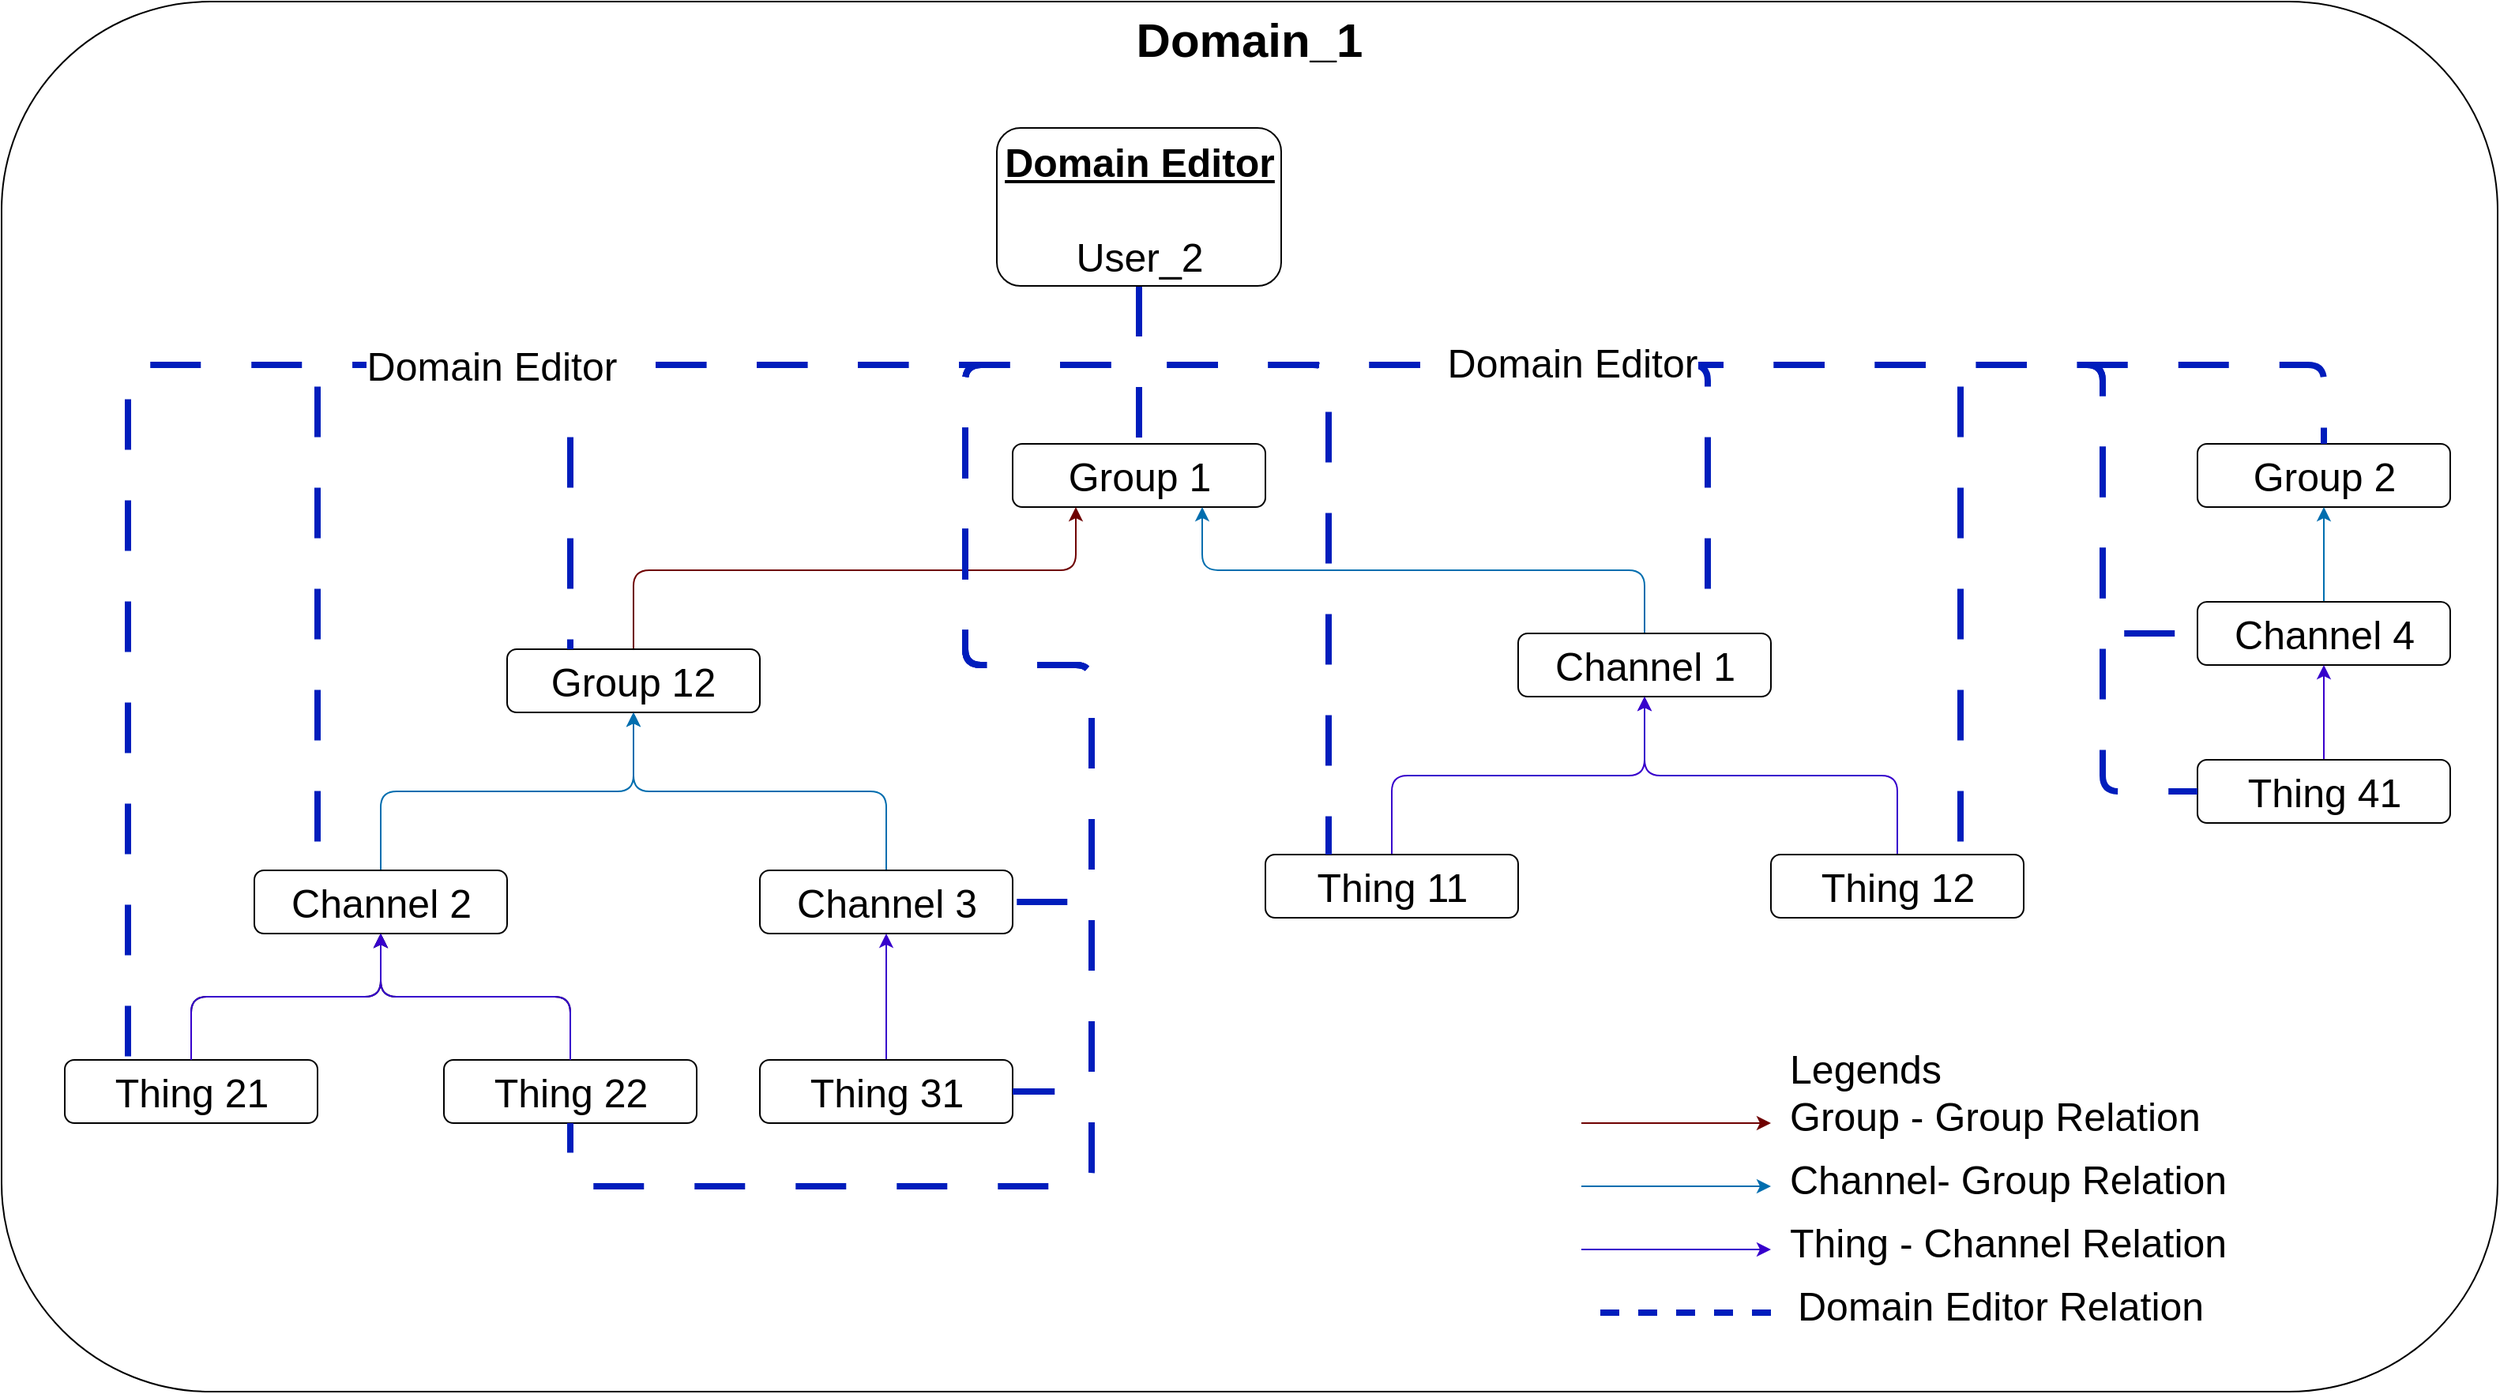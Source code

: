 <mxfile>
    <diagram id="6mOy798XpB74Yk2sk_v2" name="Page-1">
        <mxGraphModel dx="1819" dy="1920" grid="1" gridSize="10" guides="1" tooltips="1" connect="1" arrows="1" fold="1" page="1" pageScale="1" pageWidth="850" pageHeight="1100" math="0" shadow="0">
            <root>
                <mxCell id="0"/>
                <mxCell id="1" style="locked=1;" parent="0" visible="0"/>
                <mxCell id="4" value="Domain_1_container" style="locked=1;" parent="0"/>
                <mxCell id="5" value="&lt;font style=&quot;font-size: 30px;&quot;&gt;&lt;b style=&quot;&quot;&gt;Domain_1&lt;/b&gt;&lt;/font&gt;" style="rounded=1;whiteSpace=wrap;html=1;verticalAlign=top;" parent="4" vertex="1">
                    <mxGeometry x="-550" y="-40" width="1580" height="880" as="geometry"/>
                </mxCell>
                <mxCell id="6" value="Domain_1_entities" style="" parent="0"/>
                <mxCell id="8" value="Group 1" style="rounded=1;html=1;fontSize=25;" parent="6" vertex="1">
                    <mxGeometry x="90" y="240" width="160" height="40" as="geometry"/>
                </mxCell>
                <mxCell id="22" style="edgeStyle=elbowEdgeStyle;rounded=1;elbow=vertical;html=1;entryX=0.25;entryY=1;entryDx=0;entryDy=0;fontSize=20;fillColor=#a20025;strokeColor=#6F0000;" parent="6" source="10" target="8" edge="1">
                    <mxGeometry relative="1" as="geometry">
                        <Array as="points">
                            <mxPoint x="10" y="320"/>
                        </Array>
                    </mxGeometry>
                </mxCell>
                <mxCell id="10" value="Group 12" style="rounded=1;whiteSpace=wrap;html=1;fontSize=25;" parent="6" vertex="1">
                    <mxGeometry x="-230" y="370" width="160" height="40" as="geometry"/>
                </mxCell>
                <mxCell id="20" style="edgeStyle=elbowEdgeStyle;html=1;entryX=0.5;entryY=1;entryDx=0;entryDy=0;fontSize=20;elbow=vertical;fillColor=#1ba1e2;strokeColor=#006EAF;" parent="6" source="11" target="10" edge="1">
                    <mxGeometry relative="1" as="geometry"/>
                </mxCell>
                <mxCell id="11" value="Channel 2" style="rounded=1;html=1;fontSize=25;" parent="6" vertex="1">
                    <mxGeometry x="-390" y="510" width="160" height="40" as="geometry"/>
                </mxCell>
                <mxCell id="21" style="edgeStyle=elbowEdgeStyle;rounded=1;elbow=vertical;html=1;fontSize=20;fillColor=#1ba1e2;strokeColor=#006EAF;" parent="6" source="12" target="10" edge="1">
                    <mxGeometry relative="1" as="geometry"/>
                </mxCell>
                <mxCell id="12" value="Channel 3" style="rounded=1;html=1;fontSize=25;" parent="6" vertex="1">
                    <mxGeometry x="-70" y="510" width="160" height="40" as="geometry"/>
                </mxCell>
                <mxCell id="23" style="edgeStyle=elbowEdgeStyle;rounded=1;elbow=vertical;html=1;fontSize=20;fillColor=#1ba1e2;strokeColor=#006EAF;entryX=0.75;entryY=1;entryDx=0;entryDy=0;" parent="6" source="14" edge="1" target="8">
                    <mxGeometry relative="1" as="geometry">
                        <mxPoint x="170" y="280" as="targetPoint"/>
                    </mxGeometry>
                </mxCell>
                <mxCell id="14" value="Channel 1" style="rounded=1;html=1;fontSize=25;" parent="6" vertex="1">
                    <mxGeometry x="410" y="360" width="160" height="40" as="geometry"/>
                </mxCell>
                <mxCell id="18" style="edgeStyle=none;html=1;entryX=0.5;entryY=1;entryDx=0;entryDy=0;fontSize=20;fillColor=#6a00ff;strokeColor=#3700CC;" parent="6" source="15" target="14" edge="1">
                    <mxGeometry relative="1" as="geometry">
                        <Array as="points">
                            <mxPoint x="330" y="450"/>
                            <mxPoint x="490" y="450"/>
                        </Array>
                    </mxGeometry>
                </mxCell>
                <mxCell id="15" value="Thing 11" style="rounded=1;html=1;fontSize=25;" parent="6" vertex="1">
                    <mxGeometry x="250" y="500" width="160" height="40" as="geometry"/>
                </mxCell>
                <mxCell id="19" style="edgeStyle=none;html=1;entryX=0.5;entryY=1;entryDx=0;entryDy=0;fontSize=20;fillColor=#6a00ff;strokeColor=#3700CC;" parent="6" source="16" target="14" edge="1">
                    <mxGeometry relative="1" as="geometry">
                        <Array as="points">
                            <mxPoint x="650" y="450"/>
                            <mxPoint x="490" y="450"/>
                        </Array>
                    </mxGeometry>
                </mxCell>
                <mxCell id="16" value="Thing 12" style="rounded=1;html=1;fontSize=25;" parent="6" vertex="1">
                    <mxGeometry x="570" y="500" width="160" height="40" as="geometry"/>
                </mxCell>
                <mxCell id="29" style="edgeStyle=elbowEdgeStyle;rounded=1;elbow=vertical;html=1;entryX=0.5;entryY=1;entryDx=0;entryDy=0;fontSize=20;" parent="6" source="25" target="11" edge="1">
                    <mxGeometry relative="1" as="geometry"/>
                </mxCell>
                <mxCell id="25" value="Thing 21" style="rounded=1;html=1;fontSize=25;" parent="6" vertex="1">
                    <mxGeometry x="-510" y="630" width="160" height="40" as="geometry"/>
                </mxCell>
                <mxCell id="30" style="edgeStyle=elbowEdgeStyle;rounded=1;elbow=vertical;html=1;entryX=0.5;entryY=1;entryDx=0;entryDy=0;fontSize=20;" parent="6" source="26" target="11" edge="1">
                    <mxGeometry relative="1" as="geometry"/>
                </mxCell>
                <mxCell id="26" value="Thing 22" style="rounded=1;html=1;fontSize=25;" parent="6" vertex="1">
                    <mxGeometry x="-270" y="630" width="160" height="40" as="geometry"/>
                </mxCell>
                <mxCell id="28" style="edgeStyle=elbowEdgeStyle;rounded=1;elbow=vertical;html=1;fontSize=20;fillColor=#6a00ff;strokeColor=#3700CC;" parent="6" source="27" target="12" edge="1">
                    <mxGeometry relative="1" as="geometry"/>
                </mxCell>
                <mxCell id="27" value="Thing 31" style="rounded=1;html=1;fontSize=25;" parent="6" vertex="1">
                    <mxGeometry x="-70" y="630" width="160" height="40" as="geometry"/>
                </mxCell>
                <mxCell id="31" style="edgeStyle=elbowEdgeStyle;rounded=1;elbow=vertical;html=1;entryX=0.5;entryY=1;entryDx=0;entryDy=0;fontSize=20;fillColor=#6a00ff;strokeColor=#3700CC;" parent="6" edge="1">
                    <mxGeometry relative="1" as="geometry">
                        <mxPoint x="-430" y="630" as="sourcePoint"/>
                        <mxPoint x="-310" y="550" as="targetPoint"/>
                    </mxGeometry>
                </mxCell>
                <mxCell id="32" style="edgeStyle=elbowEdgeStyle;rounded=1;elbow=vertical;html=1;entryX=0.5;entryY=1;entryDx=0;entryDy=0;fontSize=20;fillColor=#6a00ff;strokeColor=#3700CC;" parent="6" edge="1">
                    <mxGeometry relative="1" as="geometry">
                        <mxPoint x="-190" y="630" as="sourcePoint"/>
                        <mxPoint x="-310" y="550" as="targetPoint"/>
                    </mxGeometry>
                </mxCell>
                <mxCell id="61" value="Group 2" style="rounded=1;html=1;fontSize=25;" parent="6" vertex="1">
                    <mxGeometry x="840" y="240" width="160" height="40" as="geometry"/>
                </mxCell>
                <mxCell id="64" style="edgeStyle=elbowEdgeStyle;rounded=1;elbow=vertical;html=1;strokeColor=#006EAF;fontSize=25;startArrow=none;startFill=0;endArrow=classic;endFill=1;fillColor=#1ba1e2;" parent="6" source="63" target="61" edge="1">
                    <mxGeometry relative="1" as="geometry"/>
                </mxCell>
                <mxCell id="63" value="Channel 4" style="rounded=1;html=1;fontSize=25;" parent="6" vertex="1">
                    <mxGeometry x="840" y="340" width="160" height="40" as="geometry"/>
                </mxCell>
                <mxCell id="66" style="edgeStyle=elbowEdgeStyle;rounded=1;elbow=vertical;html=1;entryX=0.5;entryY=1;entryDx=0;entryDy=0;strokeColor=#3700CC;fontSize=25;startArrow=none;startFill=0;endArrow=classic;endFill=1;fillColor=#6a00ff;" parent="6" source="65" target="63" edge="1">
                    <mxGeometry relative="1" as="geometry"/>
                </mxCell>
                <mxCell id="65" value="Thing 41" style="rounded=1;html=1;fontSize=25;" parent="6" vertex="1">
                    <mxGeometry x="840" y="440" width="160" height="40" as="geometry"/>
                </mxCell>
                <mxCell id="39" value="Domain_1_Users" style="locked=1;" parent="0"/>
                <mxCell id="49" style="edgeStyle=orthogonalEdgeStyle;rounded=1;elbow=vertical;html=1;entryX=0.5;entryY=0;entryDx=0;entryDy=0;dashed=1;dashPattern=8 8;strokeColor=#001DBC;fontSize=25;startArrow=none;startFill=0;endArrow=none;endFill=0;fillColor=#0050ef;strokeWidth=4;" parent="39" source="40" target="8" edge="1">
                    <mxGeometry relative="1" as="geometry"/>
                </mxCell>
                <mxCell id="50" style="edgeStyle=orthogonalEdgeStyle;rounded=1;elbow=vertical;html=1;entryX=0.25;entryY=0;entryDx=0;entryDy=0;dashed=1;dashPattern=8 8;strokeColor=#001DBC;fontSize=25;startArrow=none;startFill=0;endArrow=none;endFill=0;fillColor=#0050ef;strokeWidth=4;" parent="39" source="40" target="10" edge="1">
                    <mxGeometry relative="1" as="geometry">
                        <Array as="points">
                            <mxPoint x="170" y="190"/>
                            <mxPoint x="-190" y="190"/>
                        </Array>
                    </mxGeometry>
                </mxCell>
                <mxCell id="51" style="edgeStyle=orthogonalEdgeStyle;rounded=1;elbow=vertical;html=1;entryX=0.25;entryY=0;entryDx=0;entryDy=0;dashed=1;dashPattern=8 8;strokeColor=#001DBC;fontSize=25;startArrow=none;startFill=0;endArrow=none;endFill=0;fillColor=#0050ef;strokeWidth=4;" parent="39" source="40" target="11" edge="1">
                    <mxGeometry relative="1" as="geometry">
                        <Array as="points">
                            <mxPoint x="170" y="190"/>
                            <mxPoint x="-350" y="190"/>
                        </Array>
                    </mxGeometry>
                </mxCell>
                <mxCell id="52" style="edgeStyle=orthogonalEdgeStyle;rounded=1;elbow=vertical;html=1;entryX=0.25;entryY=0;entryDx=0;entryDy=0;dashed=1;dashPattern=8 8;strokeColor=#001DBC;fontSize=25;startArrow=none;startFill=0;endArrow=none;endFill=0;fillColor=#0050ef;strokeWidth=4;" parent="39" source="40" target="25" edge="1">
                    <mxGeometry relative="1" as="geometry">
                        <Array as="points">
                            <mxPoint x="170" y="190"/>
                            <mxPoint x="-470" y="190"/>
                        </Array>
                    </mxGeometry>
                </mxCell>
                <mxCell id="90" value="&lt;font style=&quot;font-size: 25px;&quot;&gt;Domain Editor&lt;/font&gt;" style="edgeLabel;html=1;align=center;verticalAlign=middle;resizable=0;points=[];" parent="52" vertex="1" connectable="0">
                    <mxGeometry x="-0.186" relative="1" as="geometry">
                        <mxPoint as="offset"/>
                    </mxGeometry>
                </mxCell>
                <mxCell id="53" style="edgeStyle=orthogonalEdgeStyle;rounded=1;elbow=vertical;html=1;entryX=1;entryY=0.5;entryDx=0;entryDy=0;dashed=1;dashPattern=8 8;strokeColor=#001DBC;fontSize=25;startArrow=none;startFill=0;endArrow=none;endFill=0;fillColor=#0050ef;strokeWidth=4;" parent="39" source="40" target="12" edge="1">
                    <mxGeometry relative="1" as="geometry">
                        <Array as="points">
                            <mxPoint x="170" y="190"/>
                            <mxPoint x="60" y="190"/>
                            <mxPoint x="60" y="380"/>
                            <mxPoint x="140" y="380"/>
                            <mxPoint x="140" y="530"/>
                        </Array>
                    </mxGeometry>
                </mxCell>
                <mxCell id="54" style="edgeStyle=orthogonalEdgeStyle;rounded=1;elbow=vertical;html=1;entryX=0.5;entryY=1;entryDx=0;entryDy=0;dashed=1;dashPattern=8 8;strokeColor=#001DBC;fontSize=25;startArrow=none;startFill=0;endArrow=none;endFill=0;fillColor=#0050ef;strokeWidth=4;" parent="39" source="40" target="26" edge="1">
                    <mxGeometry relative="1" as="geometry">
                        <Array as="points">
                            <mxPoint x="170" y="190"/>
                            <mxPoint x="60" y="190"/>
                            <mxPoint x="60" y="380"/>
                            <mxPoint x="140" y="380"/>
                            <mxPoint x="140" y="710"/>
                            <mxPoint x="-190" y="710"/>
                        </Array>
                    </mxGeometry>
                </mxCell>
                <mxCell id="55" style="edgeStyle=orthogonalEdgeStyle;rounded=1;elbow=vertical;html=1;entryX=1;entryY=0.5;entryDx=0;entryDy=0;dashed=1;dashPattern=8 8;strokeColor=#001DBC;fontSize=25;startArrow=none;startFill=0;endArrow=none;endFill=0;fillColor=#0050ef;strokeWidth=4;" parent="39" source="40" target="27" edge="1">
                    <mxGeometry relative="1" as="geometry">
                        <Array as="points">
                            <mxPoint x="170" y="190"/>
                            <mxPoint x="60" y="190"/>
                            <mxPoint x="60" y="380"/>
                            <mxPoint x="140" y="380"/>
                            <mxPoint x="140" y="650"/>
                        </Array>
                    </mxGeometry>
                </mxCell>
                <mxCell id="58" style="edgeStyle=orthogonalEdgeStyle;rounded=1;elbow=vertical;html=1;entryX=0.75;entryY=0;entryDx=0;entryDy=0;dashed=1;dashPattern=8 8;strokeColor=#001DBC;fontSize=25;startArrow=none;startFill=0;endArrow=none;endFill=0;fillColor=#0050ef;strokeWidth=4;" parent="39" source="40" target="16" edge="1">
                    <mxGeometry relative="1" as="geometry">
                        <Array as="points">
                            <mxPoint x="170" y="190"/>
                            <mxPoint x="690" y="190"/>
                        </Array>
                    </mxGeometry>
                </mxCell>
                <mxCell id="59" style="edgeStyle=orthogonalEdgeStyle;rounded=1;elbow=vertical;html=1;entryX=0.75;entryY=0;entryDx=0;entryDy=0;dashed=1;dashPattern=8 8;strokeColor=#001DBC;fontSize=25;startArrow=none;startFill=0;endArrow=none;endFill=0;fillColor=#0050ef;strokeWidth=4;" parent="39" source="40" target="14" edge="1">
                    <mxGeometry relative="1" as="geometry">
                        <Array as="points">
                            <mxPoint x="170" y="190"/>
                            <mxPoint x="530" y="190"/>
                        </Array>
                    </mxGeometry>
                </mxCell>
                <mxCell id="60" style="edgeStyle=orthogonalEdgeStyle;rounded=1;elbow=vertical;html=1;entryX=0.25;entryY=0;entryDx=0;entryDy=0;dashed=1;dashPattern=8 8;strokeColor=#001DBC;fontSize=25;startArrow=none;startFill=0;endArrow=none;endFill=0;fillColor=#0050ef;strokeWidth=4;" parent="39" source="40" target="15" edge="1">
                    <mxGeometry relative="1" as="geometry">
                        <Array as="points">
                            <mxPoint x="170" y="190"/>
                            <mxPoint x="290" y="190"/>
                        </Array>
                    </mxGeometry>
                </mxCell>
                <mxCell id="69" style="edgeStyle=orthogonalEdgeStyle;rounded=1;elbow=vertical;html=1;entryX=0;entryY=0.5;entryDx=0;entryDy=0;dashed=1;dashPattern=8 8;strokeColor=#001DBC;fontSize=25;startArrow=none;startFill=0;endArrow=none;endFill=0;fillColor=#0050ef;strokeWidth=4;" parent="39" source="40" target="63" edge="1">
                    <mxGeometry relative="1" as="geometry">
                        <Array as="points">
                            <mxPoint x="170" y="190"/>
                            <mxPoint x="780" y="190"/>
                            <mxPoint x="780" y="360"/>
                        </Array>
                    </mxGeometry>
                </mxCell>
                <mxCell id="70" style="edgeStyle=orthogonalEdgeStyle;rounded=1;html=1;entryX=0;entryY=0.5;entryDx=0;entryDy=0;dashed=1;dashPattern=8 8;strokeColor=#001DBC;fontSize=25;startArrow=none;startFill=0;endArrow=none;endFill=0;fillColor=#0050ef;strokeWidth=4;" parent="39" source="40" target="65" edge="1">
                    <mxGeometry relative="1" as="geometry">
                        <Array as="points">
                            <mxPoint x="170" y="190"/>
                            <mxPoint x="780" y="190"/>
                            <mxPoint x="780" y="460"/>
                        </Array>
                    </mxGeometry>
                </mxCell>
                <mxCell id="72" style="edgeStyle=orthogonalEdgeStyle;rounded=1;html=1;strokeColor=#001DBC;fontSize=25;startArrow=none;startFill=0;endArrow=none;endFill=0;fillColor=#0050ef;dashed=1;dashPattern=8 8;entryX=0.5;entryY=0;entryDx=0;entryDy=0;strokeWidth=4;" parent="39" source="40" target="61" edge="1">
                    <mxGeometry relative="1" as="geometry">
                        <mxPoint x="920" y="230" as="targetPoint"/>
                        <Array as="points">
                            <mxPoint x="170" y="190"/>
                            <mxPoint x="920" y="190"/>
                        </Array>
                    </mxGeometry>
                </mxCell>
                <mxCell id="91" value="Domain Editor" style="edgeLabel;html=1;align=center;verticalAlign=middle;resizable=0;points=[];fontSize=25;" parent="72" vertex="1" connectable="0">
                    <mxGeometry x="-0.238" y="2" relative="1" as="geometry">
                        <mxPoint as="offset"/>
                    </mxGeometry>
                </mxCell>
                <mxCell id="40" value="&lt;font style=&quot;font-size: 25px;&quot;&gt;&lt;b&gt;&lt;u&gt;Domain Editor&lt;/u&gt;&lt;/b&gt;&lt;br&gt;&lt;br&gt;User_2&lt;/font&gt;" style="rounded=1;html=1;fontSize=25;verticalAlign=top;" parent="39" vertex="1">
                    <mxGeometry x="80" y="40" width="180" height="100" as="geometry"/>
                </mxCell>
                <mxCell id="76" value="Legends" style="locked=1;" parent="0"/>
                <mxCell id="77" value="Legends" style="text;html=1;strokeColor=none;fillColor=none;align=center;verticalAlign=middle;whiteSpace=wrap;rounded=0;fontSize=25;" parent="76" vertex="1">
                    <mxGeometry x="555" y="620" width="150" height="30" as="geometry"/>
                </mxCell>
                <mxCell id="80" value="" style="endArrow=none;startArrow=classic;html=1;rounded=1;strokeColor=#6F0000;fontSize=25;startFill=1;endFill=0;fillColor=#a20025;" parent="76" edge="1">
                    <mxGeometry width="50" height="50" relative="1" as="geometry">
                        <mxPoint x="570" y="670" as="sourcePoint"/>
                        <mxPoint x="450" y="670" as="targetPoint"/>
                    </mxGeometry>
                </mxCell>
                <mxCell id="81" value="" style="endArrow=none;startArrow=classic;html=1;rounded=1;strokeColor=#006EAF;fontSize=25;startFill=1;endFill=0;fillColor=#1ba1e2;" parent="76" edge="1">
                    <mxGeometry width="50" height="50" relative="1" as="geometry">
                        <mxPoint x="570" y="710" as="sourcePoint"/>
                        <mxPoint x="450" y="710" as="targetPoint"/>
                    </mxGeometry>
                </mxCell>
                <mxCell id="82" value="" style="endArrow=none;startArrow=classic;html=1;rounded=1;strokeColor=#3700CC;fontSize=25;startFill=1;endFill=0;fillColor=#6a00ff;" parent="76" edge="1">
                    <mxGeometry width="50" height="50" relative="1" as="geometry">
                        <mxPoint x="570" y="750" as="sourcePoint"/>
                        <mxPoint x="450" y="750" as="targetPoint"/>
                    </mxGeometry>
                </mxCell>
                <mxCell id="84" value="" style="endArrow=none;startArrow=none;html=1;rounded=1;dashed=1;strokeColor=#001DBC;fontSize=25;startFill=0;endFill=0;fillColor=#0050ef;strokeWidth=4;" parent="76" edge="1">
                    <mxGeometry width="50" height="50" relative="1" as="geometry">
                        <mxPoint x="570" y="790" as="sourcePoint"/>
                        <mxPoint x="450" y="790" as="targetPoint"/>
                    </mxGeometry>
                </mxCell>
                <mxCell id="86" value="Group - Group Relation" style="text;html=1;strokeColor=none;fillColor=none;align=left;verticalAlign=middle;whiteSpace=wrap;rounded=0;fontSize=25;" parent="76" vertex="1">
                    <mxGeometry x="580" y="650" width="300" height="30" as="geometry"/>
                </mxCell>
                <mxCell id="87" value="Channel- Group Relation" style="text;html=1;strokeColor=none;fillColor=none;align=left;verticalAlign=middle;whiteSpace=wrap;rounded=0;fontSize=25;" parent="76" vertex="1">
                    <mxGeometry x="580" y="690" width="300" height="30" as="geometry"/>
                </mxCell>
                <mxCell id="88" value="Thing - Channel Relation" style="text;html=1;strokeColor=none;fillColor=none;align=left;verticalAlign=middle;whiteSpace=wrap;rounded=0;fontSize=25;" parent="76" vertex="1">
                    <mxGeometry x="580" y="730" width="300" height="30" as="geometry"/>
                </mxCell>
                <mxCell id="89" value="Domain Editor Relation" style="text;html=1;strokeColor=none;fillColor=none;align=left;verticalAlign=middle;whiteSpace=wrap;rounded=0;fontSize=25;" parent="76" vertex="1">
                    <mxGeometry x="585" y="770" width="395" height="30" as="geometry"/>
                </mxCell>
            </root>
        </mxGraphModel>
    </diagram>
</mxfile>